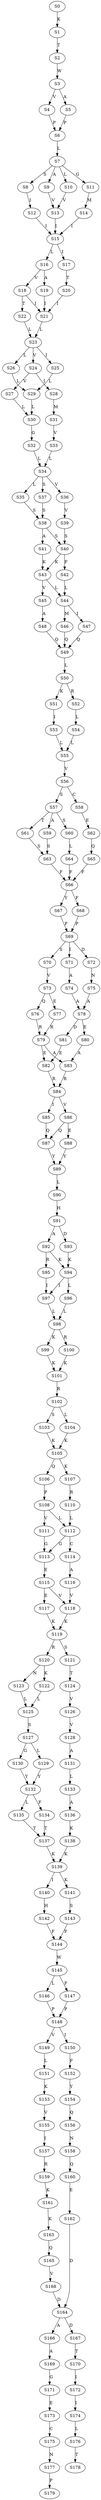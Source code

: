 strict digraph  {
	S0 -> S1 [ label = K ];
	S1 -> S2 [ label = T ];
	S2 -> S3 [ label = W ];
	S3 -> S4 [ label = V ];
	S3 -> S5 [ label = A ];
	S4 -> S6 [ label = P ];
	S5 -> S6 [ label = P ];
	S6 -> S7 [ label = L ];
	S7 -> S8 [ label = S ];
	S7 -> S9 [ label = A ];
	S7 -> S10 [ label = L ];
	S7 -> S11 [ label = G ];
	S8 -> S12 [ label = I ];
	S9 -> S13 [ label = V ];
	S10 -> S13 [ label = V ];
	S11 -> S14 [ label = M ];
	S12 -> S15 [ label = I ];
	S13 -> S15 [ label = I ];
	S14 -> S15 [ label = I ];
	S15 -> S16 [ label = L ];
	S15 -> S17 [ label = I ];
	S16 -> S18 [ label = V ];
	S16 -> S19 [ label = A ];
	S17 -> S20 [ label = T ];
	S18 -> S21 [ label = I ];
	S18 -> S22 [ label = T ];
	S19 -> S21 [ label = I ];
	S20 -> S21 [ label = I ];
	S21 -> S23 [ label = L ];
	S22 -> S23 [ label = L ];
	S23 -> S24 [ label = V ];
	S23 -> S25 [ label = I ];
	S23 -> S26 [ label = L ];
	S24 -> S27 [ label = V ];
	S24 -> S28 [ label = I ];
	S25 -> S29 [ label = L ];
	S26 -> S29 [ label = L ];
	S27 -> S30 [ label = L ];
	S28 -> S31 [ label = M ];
	S29 -> S30 [ label = L ];
	S30 -> S32 [ label = G ];
	S31 -> S33 [ label = V ];
	S32 -> S34 [ label = L ];
	S33 -> S34 [ label = L ];
	S34 -> S35 [ label = L ];
	S34 -> S36 [ label = V ];
	S34 -> S37 [ label = S ];
	S35 -> S38 [ label = S ];
	S36 -> S39 [ label = V ];
	S37 -> S38 [ label = S ];
	S38 -> S40 [ label = S ];
	S38 -> S41 [ label = A ];
	S39 -> S40 [ label = S ];
	S40 -> S42 [ label = F ];
	S40 -> S43 [ label = K ];
	S41 -> S43 [ label = K ];
	S42 -> S44 [ label = L ];
	S43 -> S45 [ label = V ];
	S43 -> S44 [ label = L ];
	S44 -> S46 [ label = M ];
	S44 -> S47 [ label = I ];
	S45 -> S48 [ label = A ];
	S46 -> S49 [ label = Q ];
	S47 -> S49 [ label = Q ];
	S48 -> S49 [ label = Q ];
	S49 -> S50 [ label = L ];
	S50 -> S51 [ label = K ];
	S50 -> S52 [ label = R ];
	S51 -> S53 [ label = I ];
	S52 -> S54 [ label = L ];
	S53 -> S55 [ label = L ];
	S54 -> S55 [ label = L ];
	S55 -> S56 [ label = V ];
	S56 -> S57 [ label = S ];
	S56 -> S58 [ label = C ];
	S57 -> S59 [ label = A ];
	S57 -> S60 [ label = S ];
	S57 -> S61 [ label = T ];
	S58 -> S62 [ label = E ];
	S59 -> S63 [ label = S ];
	S60 -> S64 [ label = L ];
	S61 -> S63 [ label = S ];
	S62 -> S65 [ label = Q ];
	S63 -> S66 [ label = F ];
	S64 -> S66 [ label = F ];
	S65 -> S66 [ label = F ];
	S66 -> S67 [ label = Y ];
	S66 -> S68 [ label = F ];
	S67 -> S69 [ label = P ];
	S68 -> S69 [ label = P ];
	S69 -> S70 [ label = S ];
	S69 -> S71 [ label = I ];
	S69 -> S72 [ label = D ];
	S70 -> S73 [ label = V ];
	S71 -> S74 [ label = A ];
	S72 -> S75 [ label = N ];
	S73 -> S76 [ label = Q ];
	S73 -> S77 [ label = E ];
	S74 -> S78 [ label = A ];
	S75 -> S78 [ label = A ];
	S76 -> S79 [ label = R ];
	S77 -> S79 [ label = R ];
	S78 -> S80 [ label = E ];
	S78 -> S81 [ label = D ];
	S79 -> S82 [ label = E ];
	S79 -> S83 [ label = A ];
	S80 -> S83 [ label = A ];
	S81 -> S82 [ label = E ];
	S82 -> S84 [ label = R ];
	S83 -> S84 [ label = R ];
	S84 -> S85 [ label = I ];
	S84 -> S86 [ label = V ];
	S85 -> S87 [ label = Q ];
	S86 -> S88 [ label = E ];
	S86 -> S87 [ label = Q ];
	S87 -> S89 [ label = Y ];
	S88 -> S89 [ label = Y ];
	S89 -> S90 [ label = L ];
	S90 -> S91 [ label = H ];
	S91 -> S92 [ label = A ];
	S91 -> S93 [ label = D ];
	S92 -> S94 [ label = K ];
	S92 -> S95 [ label = R ];
	S93 -> S94 [ label = K ];
	S94 -> S96 [ label = L ];
	S94 -> S97 [ label = I ];
	S95 -> S97 [ label = I ];
	S96 -> S98 [ label = L ];
	S97 -> S98 [ label = L ];
	S98 -> S99 [ label = K ];
	S98 -> S100 [ label = R ];
	S99 -> S101 [ label = K ];
	S100 -> S101 [ label = K ];
	S101 -> S102 [ label = R ];
	S102 -> S103 [ label = S ];
	S102 -> S104 [ label = L ];
	S103 -> S105 [ label = K ];
	S104 -> S105 [ label = K ];
	S105 -> S106 [ label = Q ];
	S105 -> S107 [ label = K ];
	S106 -> S108 [ label = P ];
	S107 -> S110 [ label = R ];
	S108 -> S111 [ label = V ];
	S108 -> S112 [ label = L ];
	S110 -> S112 [ label = L ];
	S111 -> S113 [ label = G ];
	S112 -> S114 [ label = C ];
	S112 -> S113 [ label = G ];
	S113 -> S115 [ label = E ];
	S114 -> S116 [ label = A ];
	S115 -> S117 [ label = E ];
	S115 -> S118 [ label = V ];
	S116 -> S118 [ label = V ];
	S117 -> S119 [ label = K ];
	S118 -> S119 [ label = K ];
	S119 -> S120 [ label = R ];
	S119 -> S121 [ label = S ];
	S120 -> S122 [ label = K ];
	S120 -> S123 [ label = N ];
	S121 -> S124 [ label = T ];
	S122 -> S125 [ label = L ];
	S123 -> S125 [ label = L ];
	S124 -> S126 [ label = V ];
	S125 -> S127 [ label = S ];
	S126 -> S128 [ label = V ];
	S127 -> S129 [ label = L ];
	S127 -> S130 [ label = G ];
	S128 -> S131 [ label = A ];
	S129 -> S132 [ label = Y ];
	S130 -> S132 [ label = Y ];
	S131 -> S133 [ label = L ];
	S132 -> S134 [ label = F ];
	S132 -> S135 [ label = L ];
	S133 -> S136 [ label = A ];
	S134 -> S137 [ label = T ];
	S135 -> S137 [ label = T ];
	S136 -> S138 [ label = K ];
	S137 -> S139 [ label = K ];
	S138 -> S139 [ label = K ];
	S139 -> S140 [ label = I ];
	S139 -> S141 [ label = K ];
	S140 -> S142 [ label = H ];
	S141 -> S143 [ label = S ];
	S142 -> S144 [ label = F ];
	S143 -> S144 [ label = F ];
	S144 -> S145 [ label = W ];
	S145 -> S146 [ label = L ];
	S145 -> S147 [ label = F ];
	S146 -> S148 [ label = P ];
	S147 -> S148 [ label = P ];
	S148 -> S149 [ label = V ];
	S148 -> S150 [ label = I ];
	S149 -> S151 [ label = L ];
	S150 -> S152 [ label = F ];
	S151 -> S153 [ label = K ];
	S152 -> S154 [ label = Y ];
	S153 -> S155 [ label = V ];
	S154 -> S156 [ label = Q ];
	S155 -> S157 [ label = I ];
	S156 -> S158 [ label = N ];
	S157 -> S159 [ label = R ];
	S158 -> S160 [ label = Q ];
	S159 -> S161 [ label = K ];
	S160 -> S162 [ label = E ];
	S161 -> S163 [ label = K ];
	S162 -> S164 [ label = D ];
	S163 -> S165 [ label = Q ];
	S164 -> S166 [ label = A ];
	S164 -> S167 [ label = D ];
	S165 -> S168 [ label = V ];
	S166 -> S169 [ label = A ];
	S167 -> S170 [ label = T ];
	S168 -> S164 [ label = D ];
	S169 -> S171 [ label = G ];
	S170 -> S172 [ label = I ];
	S171 -> S173 [ label = E ];
	S172 -> S174 [ label = I ];
	S173 -> S175 [ label = C ];
	S174 -> S176 [ label = L ];
	S175 -> S177 [ label = N ];
	S176 -> S178 [ label = T ];
	S177 -> S179 [ label = P ];
}
